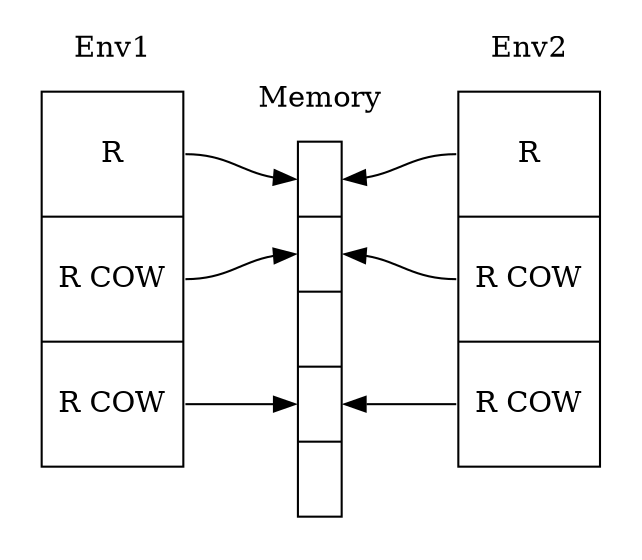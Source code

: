 digraph G
{
    rankdir = LR;
    nodesep = 0.05;
    node [shape = record, width = 0.1, height = 0.1];

    subgraph cluster0
    {
        env1 [label = "<p0> R |<p1> R COW |<p2> R COW ", height = 2.5];
        color = "#00000000";
        label = "Env1";
    }

    subgraph cluster1
    {
        mem [label = "<p0> |<p1> |<p2> |<p3> |<p4> ", height = 2.5];
        color = "#00000000";
        label = "Memory";
    }

    env1:p0 -> mem:p0;
    env1:p1 -> mem:p1;
    env1:p2 -> mem:p3;

    subgraph cluster2
    {
        env2 [label = "<p0> R |<p1> R COW |<p2> R COW ", height = 2.5];
        color = "#00000000";
        label = "Env2";
    rankdir = RL;
    }
    mem:p0 -> env2:p0 [dir = back];
    mem:p1 -> env2:p1 [dir = back];
    mem:p3 -> env2:p2 [dir = back];
}
